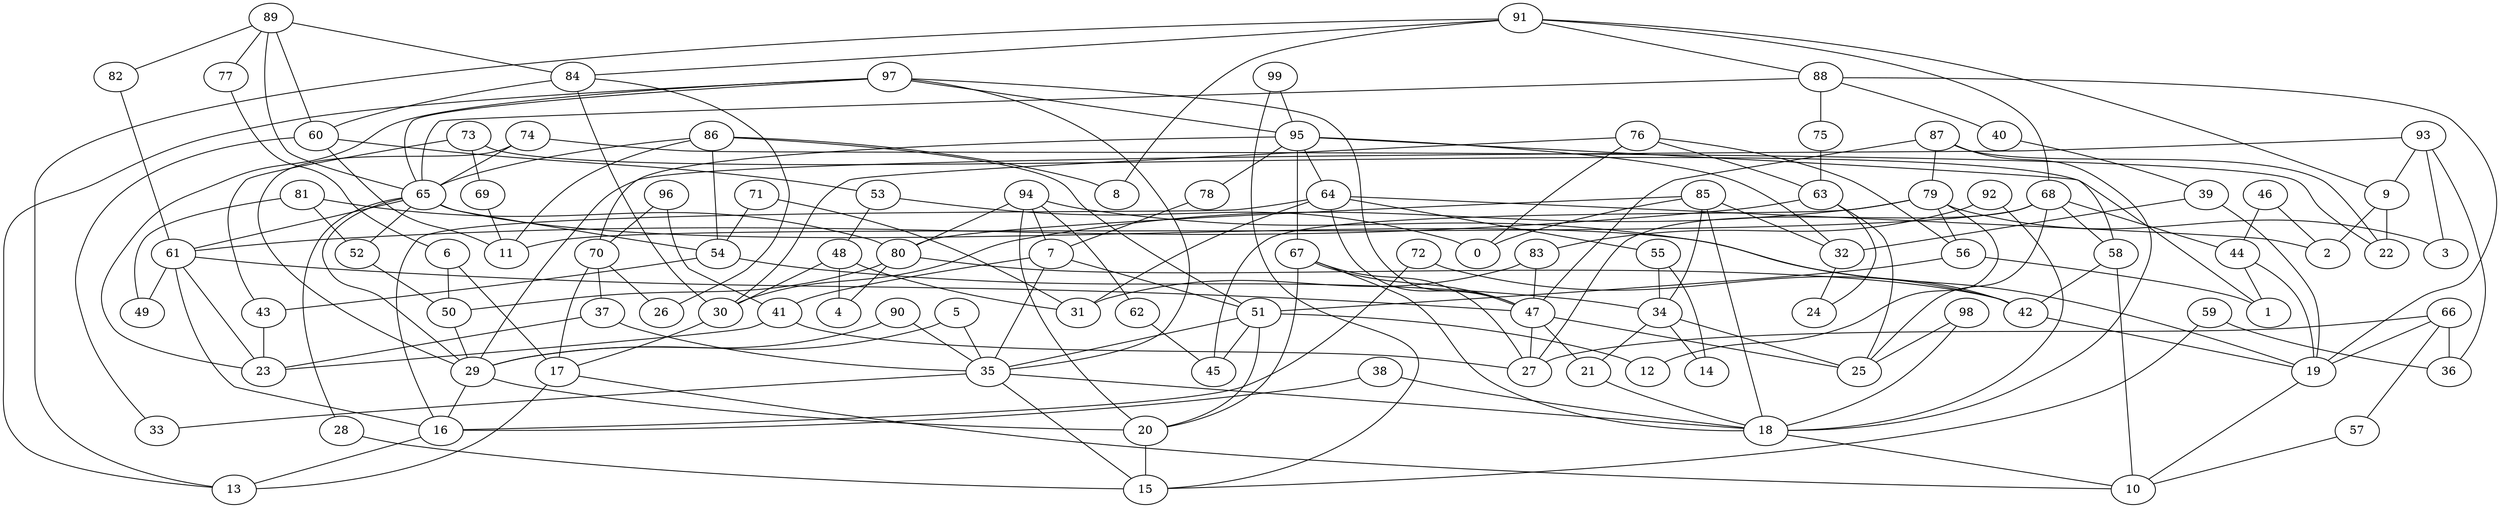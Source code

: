 digraph GG_graph {

subgraph G_graph {
edge [color = black]
"68" -> "44" [dir = none]
"68" -> "58" [dir = none]
"68" -> "27" [dir = none]
"68" -> "11" [dir = none]
"68" -> "25" [dir = none]
"41" -> "23" [dir = none]
"41" -> "27" [dir = none]
"56" -> "1" [dir = none]
"56" -> "51" [dir = none]
"79" -> "12" [dir = none]
"79" -> "45" [dir = none]
"79" -> "3" [dir = none]
"79" -> "30" [dir = none]
"79" -> "56" [dir = none]
"63" -> "61" [dir = none]
"63" -> "25" [dir = none]
"63" -> "24" [dir = none]
"98" -> "18" [dir = none]
"98" -> "25" [dir = none]
"44" -> "19" [dir = none]
"44" -> "1" [dir = none]
"91" -> "84" [dir = none]
"91" -> "68" [dir = none]
"91" -> "88" [dir = none]
"91" -> "13" [dir = none]
"91" -> "9" [dir = none]
"91" -> "8" [dir = none]
"92" -> "18" [dir = none]
"92" -> "83" [dir = none]
"83" -> "31" [dir = none]
"83" -> "47" [dir = none]
"32" -> "24" [dir = none]
"16" -> "13" [dir = none]
"74" -> "22" [dir = none]
"74" -> "65" [dir = none]
"74" -> "29" [dir = none]
"66" -> "19" [dir = none]
"66" -> "27" [dir = none]
"66" -> "36" [dir = none]
"66" -> "57" [dir = none]
"70" -> "26" [dir = none]
"70" -> "37" [dir = none]
"70" -> "17" [dir = none]
"17" -> "13" [dir = none]
"72" -> "16" [dir = none]
"72" -> "42" [dir = none]
"42" -> "19" [dir = none]
"20" -> "15" [dir = none]
"86" -> "11" [dir = none]
"86" -> "8" [dir = none]
"86" -> "54" [dir = none]
"86" -> "65" [dir = none]
"86" -> "51" [dir = none]
"28" -> "15" [dir = none]
"77" -> "6" [dir = none]
"40" -> "39" [dir = none]
"76" -> "30" [dir = none]
"76" -> "0" [dir = none]
"76" -> "63" [dir = none]
"76" -> "56" [dir = none]
"78" -> "7" [dir = none]
"75" -> "63" [dir = none]
"73" -> "69" [dir = none]
"73" -> "43" [dir = none]
"73" -> "1" [dir = none]
"18" -> "10" [dir = none]
"52" -> "50" [dir = none]
"5" -> "35" [dir = none]
"5" -> "29" [dir = none]
"53" -> "0" [dir = none]
"53" -> "48" [dir = none]
"80" -> "42" [dir = none]
"80" -> "50" [dir = none]
"80" -> "4" [dir = none]
"51" -> "20" [dir = none]
"51" -> "35" [dir = none]
"51" -> "45" [dir = none]
"51" -> "12" [dir = none]
"99" -> "15" [dir = none]
"99" -> "95" [dir = none]
"29" -> "20" [dir = none]
"29" -> "16" [dir = none]
"88" -> "40" [dir = none]
"88" -> "19" [dir = none]
"88" -> "65" [dir = none]
"88" -> "75" [dir = none]
"39" -> "32" [dir = none]
"39" -> "19" [dir = none]
"90" -> "29" [dir = none]
"90" -> "35" [dir = none]
"34" -> "21" [dir = none]
"34" -> "14" [dir = none]
"89" -> "82" [dir = none]
"89" -> "60" [dir = none]
"89" -> "65" [dir = none]
"89" -> "84" [dir = none]
"89" -> "77" [dir = none]
"82" -> "61" [dir = none]
"69" -> "11" [dir = none]
"81" -> "49" [dir = none]
"81" -> "52" [dir = none]
"81" -> "80" [dir = none]
"19" -> "10" [dir = none]
"95" -> "70" [dir = none]
"95" -> "64" [dir = none]
"95" -> "58" [dir = none]
"95" -> "67" [dir = none]
"95" -> "32" [dir = none]
"95" -> "78" [dir = none]
"48" -> "31" [dir = none]
"48" -> "30" [dir = none]
"48" -> "4" [dir = none]
"38" -> "18" [dir = none]
"38" -> "16" [dir = none]
"61" -> "16" [dir = none]
"61" -> "23" [dir = none]
"61" -> "47" [dir = none]
"61" -> "49" [dir = none]
"67" -> "18" [dir = none]
"67" -> "27" [dir = none]
"67" -> "47" [dir = none]
"67" -> "20" [dir = none]
"50" -> "29" [dir = none]
"59" -> "36" [dir = none]
"59" -> "15" [dir = none]
"71" -> "31" [dir = none]
"71" -> "54" [dir = none]
"35" -> "33" [dir = none]
"35" -> "18" [dir = none]
"35" -> "15" [dir = none]
"94" -> "42" [dir = none]
"94" -> "62" [dir = none]
"94" -> "20" [dir = none]
"94" -> "80" [dir = none]
"94" -> "7" [dir = none]
"65" -> "28" [dir = none]
"65" -> "29" [dir = none]
"65" -> "19" [dir = none]
"65" -> "61" [dir = none]
"65" -> "54" [dir = none]
"65" -> "52" [dir = none]
"7" -> "41" [dir = none]
"7" -> "51" [dir = none]
"7" -> "35" [dir = none]
"46" -> "2" [dir = none]
"46" -> "44" [dir = none]
"37" -> "35" [dir = none]
"37" -> "23" [dir = none]
"97" -> "13" [dir = none]
"97" -> "47" [dir = none]
"97" -> "95" [dir = none]
"97" -> "65" [dir = none]
"97" -> "23" [dir = none]
"97" -> "35" [dir = none]
"54" -> "34" [dir = none]
"54" -> "43" [dir = none]
"30" -> "17" [dir = none]
"58" -> "42" [dir = none]
"58" -> "10" [dir = none]
"84" -> "60" [dir = none]
"84" -> "30" [dir = none]
"84" -> "26" [dir = none]
"9" -> "22" [dir = none]
"9" -> "2" [dir = none]
"93" -> "9" [dir = none]
"93" -> "29" [dir = none]
"93" -> "36" [dir = none]
"93" -> "3" [dir = none]
"60" -> "53" [dir = none]
"60" -> "11" [dir = none]
"60" -> "33" [dir = none]
"6" -> "50" [dir = none]
"6" -> "17" [dir = none]
"21" -> "18" [dir = none]
"96" -> "70" [dir = none]
"96" -> "41" [dir = none]
"43" -> "23" [dir = none]
"47" -> "27" [dir = none]
"47" -> "25" [dir = none]
"47" -> "21" [dir = none]
"85" -> "32" [dir = none]
"85" -> "34" [dir = none]
"85" -> "80" [dir = none]
"85" -> "0" [dir = none]
"85" -> "18" [dir = none]
"87" -> "18" [dir = none]
"87" -> "47" [dir = none]
"87" -> "22" [dir = none]
"87" -> "79" [dir = none]
"55" -> "14" [dir = none]
"55" -> "34" [dir = none]
"62" -> "45" [dir = none]
"57" -> "10" [dir = none]
"64" -> "2" [dir = none]
"64" -> "47" [dir = none]
"64" -> "16" [dir = none]
"64" -> "31" [dir = none]
"64" -> "55" [dir = none]
"34" -> "25" [dir = none]
"17" -> "10" [dir = none]
}

}
